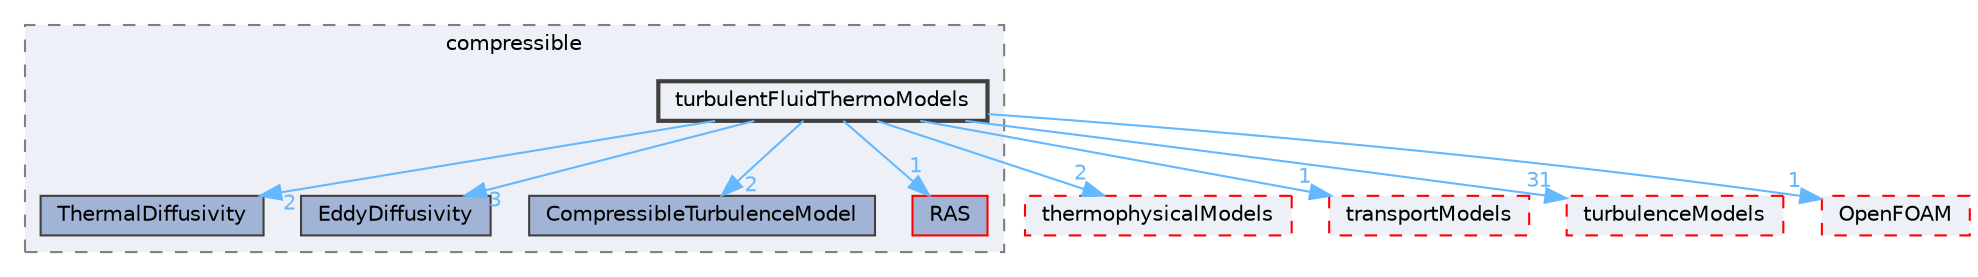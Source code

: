 digraph "src/TurbulenceModels/compressible/turbulentFluidThermoModels"
{
 // LATEX_PDF_SIZE
  bgcolor="transparent";
  edge [fontname=Helvetica,fontsize=10,labelfontname=Helvetica,labelfontsize=10];
  node [fontname=Helvetica,fontsize=10,shape=box,height=0.2,width=0.4];
  compound=true
  subgraph clusterdir_7904bc8e3270082a35070ba525b2d08a {
    graph [ bgcolor="#edf0f7", pencolor="grey50", label="compressible", fontname=Helvetica,fontsize=10 style="filled,dashed", URL="dir_7904bc8e3270082a35070ba525b2d08a.html",tooltip=""]
  dir_2a7d000c988b2082033bffdf751beaf6 [label="ThermalDiffusivity", fillcolor="#a2b4d6", color="grey25", style="filled", URL="dir_2a7d000c988b2082033bffdf751beaf6.html",tooltip=""];
  dir_eefe9b45ed0f2bb614068d4eb0645118 [label="EddyDiffusivity", fillcolor="#a2b4d6", color="grey25", style="filled", URL="dir_eefe9b45ed0f2bb614068d4eb0645118.html",tooltip=""];
  dir_886aa8b6b628196a61d7d959f449a24d [label="CompressibleTurbulenceModel", fillcolor="#a2b4d6", color="grey25", style="filled", URL="dir_886aa8b6b628196a61d7d959f449a24d.html",tooltip=""];
  dir_dd9eb626e90b169804eeadb587274e8e [label="RAS", fillcolor="#a2b4d6", color="red", style="filled", URL="dir_dd9eb626e90b169804eeadb587274e8e.html",tooltip=""];
  dir_3a035027451607b317f3f09e7524d9cb [label="turbulentFluidThermoModels", fillcolor="#edf0f7", color="grey25", style="filled,bold", URL="dir_3a035027451607b317f3f09e7524d9cb.html",tooltip=""];
  }
  dir_2778d089ec5c4f66810b11f753867003 [label="thermophysicalModels", fillcolor="#edf0f7", color="red", style="filled,dashed", URL="dir_2778d089ec5c4f66810b11f753867003.html",tooltip=""];
  dir_9415e59289a6feeb24164dafa70a594f [label="transportModels", fillcolor="#edf0f7", color="red", style="filled,dashed", URL="dir_9415e59289a6feeb24164dafa70a594f.html",tooltip=""];
  dir_a3dc37bcacf99bb6122ed819dac99f09 [label="turbulenceModels", fillcolor="#edf0f7", color="red", style="filled,dashed", URL="dir_a3dc37bcacf99bb6122ed819dac99f09.html",tooltip=""];
  dir_c5473ff19b20e6ec4dfe5c310b3778a8 [label="OpenFOAM", fillcolor="#edf0f7", color="red", style="filled,dashed", URL="dir_c5473ff19b20e6ec4dfe5c310b3778a8.html",tooltip=""];
  dir_3a035027451607b317f3f09e7524d9cb->dir_2778d089ec5c4f66810b11f753867003 [headlabel="2", labeldistance=1.5 headhref="dir_004154_004022.html" href="dir_004154_004022.html" color="steelblue1" fontcolor="steelblue1"];
  dir_3a035027451607b317f3f09e7524d9cb->dir_2a7d000c988b2082033bffdf751beaf6 [headlabel="2", labeldistance=1.5 headhref="dir_004154_003997.html" href="dir_004154_003997.html" color="steelblue1" fontcolor="steelblue1"];
  dir_3a035027451607b317f3f09e7524d9cb->dir_886aa8b6b628196a61d7d959f449a24d [headlabel="2", labeldistance=1.5 headhref="dir_004154_000596.html" href="dir_004154_000596.html" color="steelblue1" fontcolor="steelblue1"];
  dir_3a035027451607b317f3f09e7524d9cb->dir_9415e59289a6feeb24164dafa70a594f [headlabel="1", labeldistance=1.5 headhref="dir_004154_004112.html" href="dir_004154_004112.html" color="steelblue1" fontcolor="steelblue1"];
  dir_3a035027451607b317f3f09e7524d9cb->dir_a3dc37bcacf99bb6122ed819dac99f09 [headlabel="31", labeldistance=1.5 headhref="dir_004154_004144.html" href="dir_004154_004144.html" color="steelblue1" fontcolor="steelblue1"];
  dir_3a035027451607b317f3f09e7524d9cb->dir_c5473ff19b20e6ec4dfe5c310b3778a8 [headlabel="1", labeldistance=1.5 headhref="dir_004154_002695.html" href="dir_004154_002695.html" color="steelblue1" fontcolor="steelblue1"];
  dir_3a035027451607b317f3f09e7524d9cb->dir_dd9eb626e90b169804eeadb587274e8e [headlabel="1", labeldistance=1.5 headhref="dir_004154_003195.html" href="dir_004154_003195.html" color="steelblue1" fontcolor="steelblue1"];
  dir_3a035027451607b317f3f09e7524d9cb->dir_eefe9b45ed0f2bb614068d4eb0645118 [headlabel="3", labeldistance=1.5 headhref="dir_004154_001100.html" href="dir_004154_001100.html" color="steelblue1" fontcolor="steelblue1"];
}
